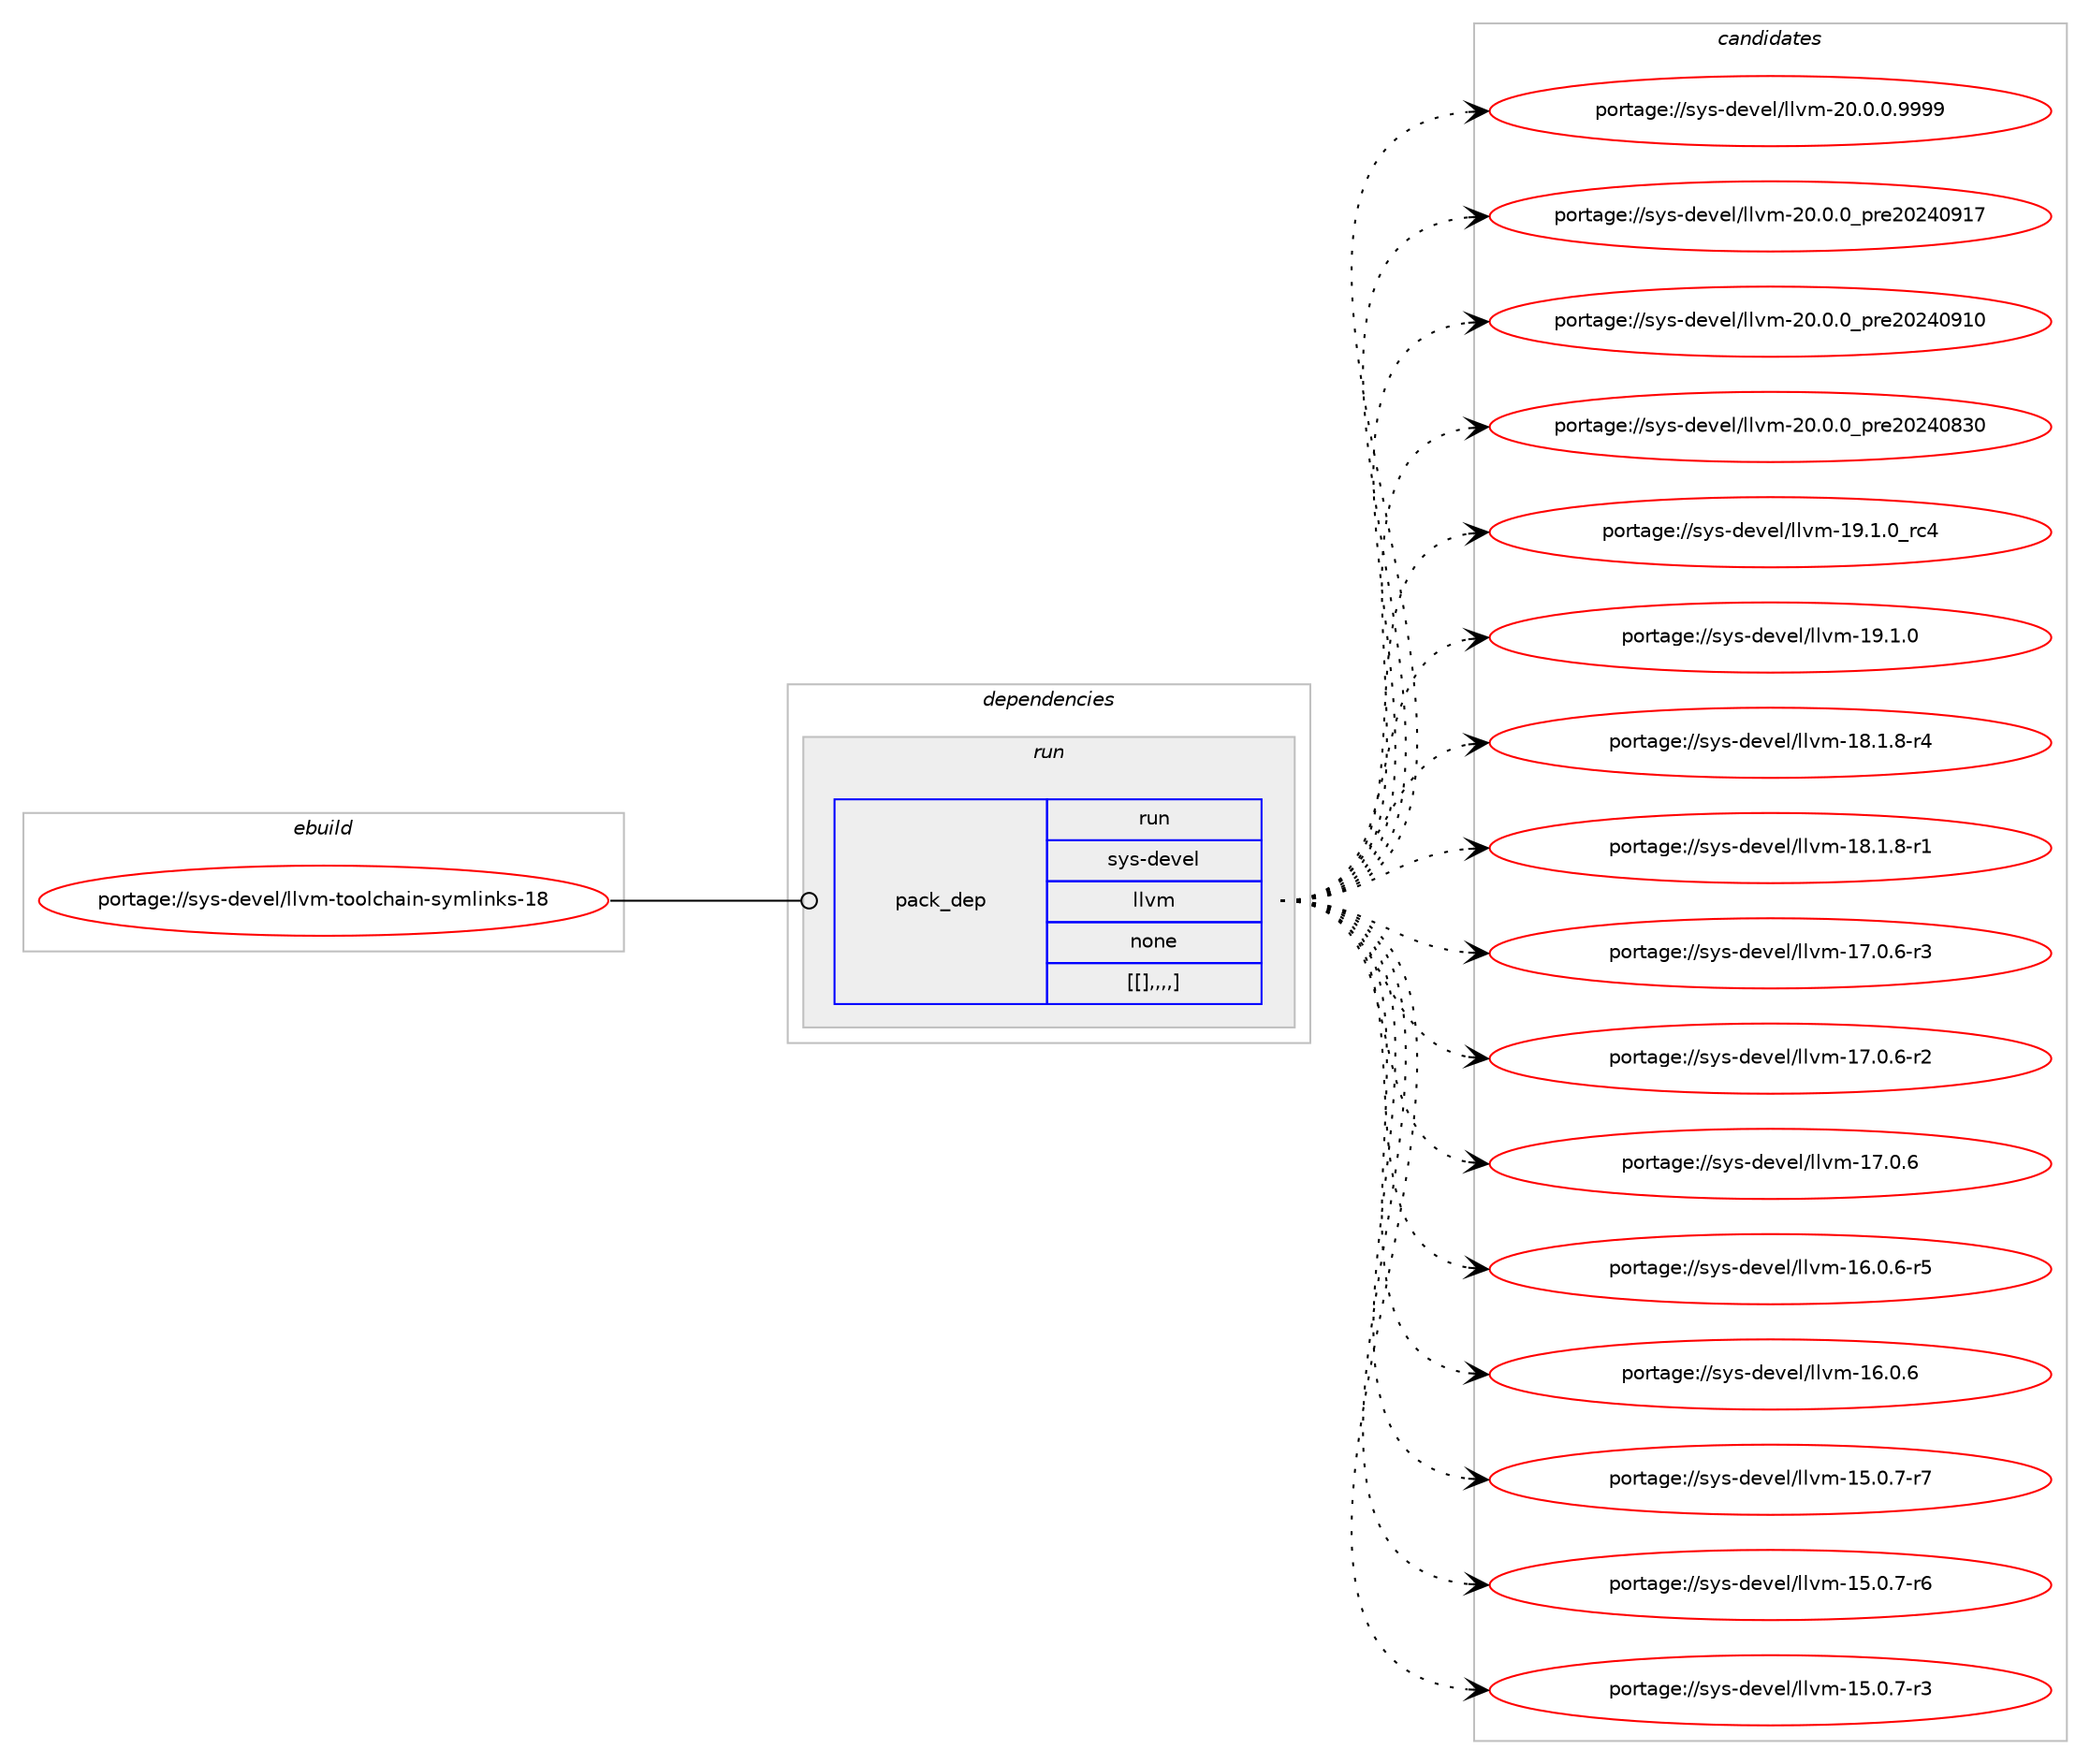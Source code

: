 digraph prolog {

# *************
# Graph options
# *************

newrank=true;
concentrate=true;
compound=true;
graph [rankdir=LR,fontname=Helvetica,fontsize=10,ranksep=1.5];#, ranksep=2.5, nodesep=0.2];
edge  [arrowhead=vee];
node  [fontname=Helvetica,fontsize=10];

# **********
# The ebuild
# **********

subgraph cluster_leftcol {
color=gray;
label=<<i>ebuild</i>>;
id [label="portage://sys-devel/llvm-toolchain-symlinks-18", color=red, width=4, href="../sys-devel/llvm-toolchain-symlinks-18.svg"];
}

# ****************
# The dependencies
# ****************

subgraph cluster_midcol {
color=gray;
label=<<i>dependencies</i>>;
subgraph cluster_compile {
fillcolor="#eeeeee";
style=filled;
label=<<i>compile</i>>;
}
subgraph cluster_compileandrun {
fillcolor="#eeeeee";
style=filled;
label=<<i>compile and run</i>>;
}
subgraph cluster_run {
fillcolor="#eeeeee";
style=filled;
label=<<i>run</i>>;
subgraph pack324027 {
dependency447544 [label=<<TABLE BORDER="0" CELLBORDER="1" CELLSPACING="0" CELLPADDING="4" WIDTH="220"><TR><TD ROWSPAN="6" CELLPADDING="30">pack_dep</TD></TR><TR><TD WIDTH="110">run</TD></TR><TR><TD>sys-devel</TD></TR><TR><TD>llvm</TD></TR><TR><TD>none</TD></TR><TR><TD>[[],,,,]</TD></TR></TABLE>>, shape=none, color=blue];
}
id:e -> dependency447544:w [weight=20,style="solid",arrowhead="odot"];
}
}

# **************
# The candidates
# **************

subgraph cluster_choices {
rank=same;
color=gray;
label=<<i>candidates</i>>;

subgraph choice324027 {
color=black;
nodesep=1;
choice1151211154510010111810110847108108118109455048464846484657575757 [label="portage://sys-devel/llvm-20.0.0.9999", color=red, width=4,href="../sys-devel/llvm-20.0.0.9999.svg"];
choice115121115451001011181011084710810811810945504846484648951121141015048505248574955 [label="portage://sys-devel/llvm-20.0.0_pre20240917", color=red, width=4,href="../sys-devel/llvm-20.0.0_pre20240917.svg"];
choice115121115451001011181011084710810811810945504846484648951121141015048505248574948 [label="portage://sys-devel/llvm-20.0.0_pre20240910", color=red, width=4,href="../sys-devel/llvm-20.0.0_pre20240910.svg"];
choice115121115451001011181011084710810811810945504846484648951121141015048505248565148 [label="portage://sys-devel/llvm-20.0.0_pre20240830", color=red, width=4,href="../sys-devel/llvm-20.0.0_pre20240830.svg"];
choice115121115451001011181011084710810811810945495746494648951149952 [label="portage://sys-devel/llvm-19.1.0_rc4", color=red, width=4,href="../sys-devel/llvm-19.1.0_rc4.svg"];
choice115121115451001011181011084710810811810945495746494648 [label="portage://sys-devel/llvm-19.1.0", color=red, width=4,href="../sys-devel/llvm-19.1.0.svg"];
choice1151211154510010111810110847108108118109454956464946564511452 [label="portage://sys-devel/llvm-18.1.8-r4", color=red, width=4,href="../sys-devel/llvm-18.1.8-r4.svg"];
choice1151211154510010111810110847108108118109454956464946564511449 [label="portage://sys-devel/llvm-18.1.8-r1", color=red, width=4,href="../sys-devel/llvm-18.1.8-r1.svg"];
choice1151211154510010111810110847108108118109454955464846544511451 [label="portage://sys-devel/llvm-17.0.6-r3", color=red, width=4,href="../sys-devel/llvm-17.0.6-r3.svg"];
choice1151211154510010111810110847108108118109454955464846544511450 [label="portage://sys-devel/llvm-17.0.6-r2", color=red, width=4,href="../sys-devel/llvm-17.0.6-r2.svg"];
choice115121115451001011181011084710810811810945495546484654 [label="portage://sys-devel/llvm-17.0.6", color=red, width=4,href="../sys-devel/llvm-17.0.6.svg"];
choice1151211154510010111810110847108108118109454954464846544511453 [label="portage://sys-devel/llvm-16.0.6-r5", color=red, width=4,href="../sys-devel/llvm-16.0.6-r5.svg"];
choice115121115451001011181011084710810811810945495446484654 [label="portage://sys-devel/llvm-16.0.6", color=red, width=4,href="../sys-devel/llvm-16.0.6.svg"];
choice1151211154510010111810110847108108118109454953464846554511455 [label="portage://sys-devel/llvm-15.0.7-r7", color=red, width=4,href="../sys-devel/llvm-15.0.7-r7.svg"];
choice1151211154510010111810110847108108118109454953464846554511454 [label="portage://sys-devel/llvm-15.0.7-r6", color=red, width=4,href="../sys-devel/llvm-15.0.7-r6.svg"];
choice1151211154510010111810110847108108118109454953464846554511451 [label="portage://sys-devel/llvm-15.0.7-r3", color=red, width=4,href="../sys-devel/llvm-15.0.7-r3.svg"];
dependency447544:e -> choice1151211154510010111810110847108108118109455048464846484657575757:w [style=dotted,weight="100"];
dependency447544:e -> choice115121115451001011181011084710810811810945504846484648951121141015048505248574955:w [style=dotted,weight="100"];
dependency447544:e -> choice115121115451001011181011084710810811810945504846484648951121141015048505248574948:w [style=dotted,weight="100"];
dependency447544:e -> choice115121115451001011181011084710810811810945504846484648951121141015048505248565148:w [style=dotted,weight="100"];
dependency447544:e -> choice115121115451001011181011084710810811810945495746494648951149952:w [style=dotted,weight="100"];
dependency447544:e -> choice115121115451001011181011084710810811810945495746494648:w [style=dotted,weight="100"];
dependency447544:e -> choice1151211154510010111810110847108108118109454956464946564511452:w [style=dotted,weight="100"];
dependency447544:e -> choice1151211154510010111810110847108108118109454956464946564511449:w [style=dotted,weight="100"];
dependency447544:e -> choice1151211154510010111810110847108108118109454955464846544511451:w [style=dotted,weight="100"];
dependency447544:e -> choice1151211154510010111810110847108108118109454955464846544511450:w [style=dotted,weight="100"];
dependency447544:e -> choice115121115451001011181011084710810811810945495546484654:w [style=dotted,weight="100"];
dependency447544:e -> choice1151211154510010111810110847108108118109454954464846544511453:w [style=dotted,weight="100"];
dependency447544:e -> choice115121115451001011181011084710810811810945495446484654:w [style=dotted,weight="100"];
dependency447544:e -> choice1151211154510010111810110847108108118109454953464846554511455:w [style=dotted,weight="100"];
dependency447544:e -> choice1151211154510010111810110847108108118109454953464846554511454:w [style=dotted,weight="100"];
dependency447544:e -> choice1151211154510010111810110847108108118109454953464846554511451:w [style=dotted,weight="100"];
}
}

}
